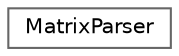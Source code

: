 digraph "Graphical Class Hierarchy"
{
 // LATEX_PDF_SIZE
  bgcolor="transparent";
  edge [fontname=Helvetica,fontsize=10,labelfontname=Helvetica,labelfontsize=10];
  node [fontname=Helvetica,fontsize=10,shape=box,height=0.2,width=0.4];
  rankdir="LR";
  Node0 [id="Node000000",label="MatrixParser",height=0.2,width=0.4,color="grey40", fillcolor="white", style="filled",URL="$d4/db2/classMatrixParser.html",tooltip=" "];
}
